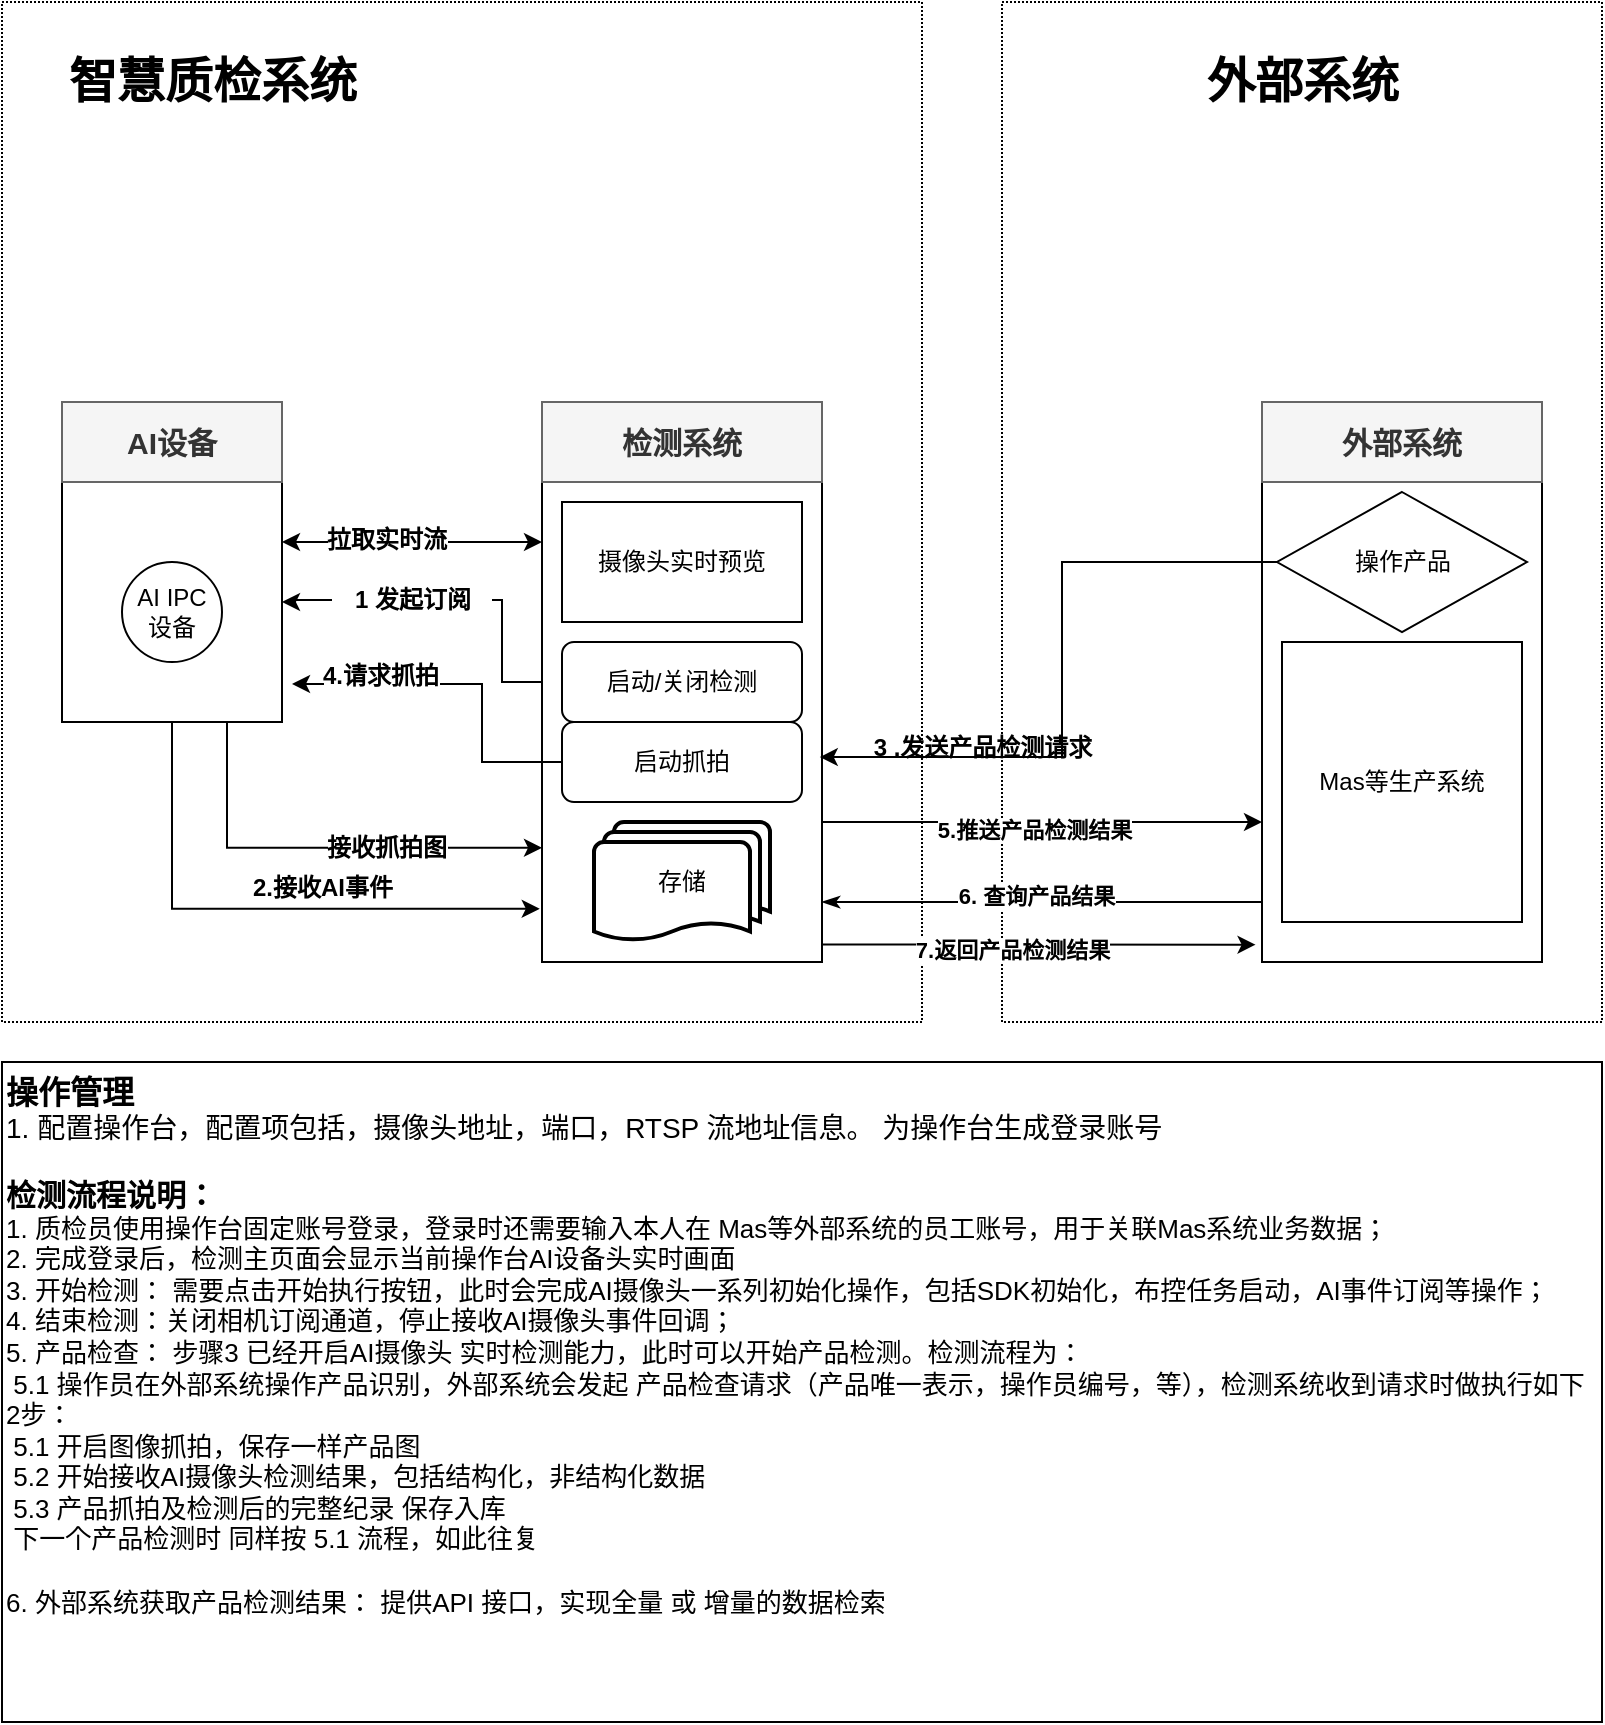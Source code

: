 <mxfile version="28.1.2">
  <diagram name="第 1 页" id="ehlm7PQ08vqZ7YUkhU4_">
    <mxGraphModel dx="2253" dy="800" grid="1" gridSize="10" guides="1" tooltips="1" connect="1" arrows="1" fold="1" page="1" pageScale="1" pageWidth="827" pageHeight="1169" math="0" shadow="0">
      <root>
        <mxCell id="0" />
        <mxCell id="1" parent="0" />
        <mxCell id="z7tkK6vVhpkDdLnYooHV-2" value="" style="rounded=0;whiteSpace=wrap;html=1;dashed=1;dashPattern=1 1;" parent="1" vertex="1">
          <mxGeometry x="380" y="160" width="300" height="510" as="geometry" />
        </mxCell>
        <mxCell id="z7tkK6vVhpkDdLnYooHV-1" value="" style="rounded=0;whiteSpace=wrap;html=1;dashed=1;dashPattern=1 1;" parent="1" vertex="1">
          <mxGeometry x="-120" y="160" width="460" height="510" as="geometry" />
        </mxCell>
        <mxCell id="mTZ1n0IEwQoN-7EreBPF-73" style="edgeStyle=orthogonalEdgeStyle;rounded=0;orthogonalLoop=1;jettySize=auto;html=1;exitX=1;exitY=0.75;exitDx=0;exitDy=0;entryX=0;entryY=0.75;entryDx=0;entryDy=0;" parent="1" source="mTZ1n0IEwQoN-7EreBPF-10" target="mTZ1n0IEwQoN-7EreBPF-40" edge="1">
          <mxGeometry relative="1" as="geometry" />
        </mxCell>
        <mxCell id="mTZ1n0IEwQoN-7EreBPF-74" value="5.推送产品检测结果" style="edgeLabel;html=1;align=center;verticalAlign=middle;resizable=0;points=[];fontStyle=1" parent="mTZ1n0IEwQoN-7EreBPF-73" vertex="1" connectable="0">
          <mxGeometry x="-0.043" y="-4" relative="1" as="geometry">
            <mxPoint as="offset" />
          </mxGeometry>
        </mxCell>
        <mxCell id="mTZ1n0IEwQoN-7EreBPF-10" value="" style="whiteSpace=wrap;html=1;rounded=0;" parent="1" vertex="1">
          <mxGeometry x="150" y="360" width="140" height="280" as="geometry" />
        </mxCell>
        <mxCell id="mTZ1n0IEwQoN-7EreBPF-25" value="" style="html=1;points=[[0,0,0,0,5],[0,1,0,0,-5],[1,0,0,0,5],[1,1,0,0,-5]];perimeter=orthogonalPerimeter;outlineConnect=0;targetShapes=umlLifeline;portConstraint=eastwest;newEdgeStyle={&quot;curved&quot;:0,&quot;rounded&quot;:0};" parent="1" vertex="1">
          <mxGeometry x="600" y="460" width="10" height="80" as="geometry" />
        </mxCell>
        <mxCell id="mTZ1n0IEwQoN-7EreBPF-34" value="检测系统" style="rounded=0;whiteSpace=wrap;html=1;fontStyle=1;fontSize=15;fillColor=#f5f5f5;fontColor=#333333;strokeColor=#666666;" parent="1" vertex="1">
          <mxGeometry x="150" y="360" width="140" height="40" as="geometry" />
        </mxCell>
        <mxCell id="mTZ1n0IEwQoN-7EreBPF-36" value="摄像头实时预览" style="rounded=0;whiteSpace=wrap;html=1;fontSize=12;" parent="1" vertex="1">
          <mxGeometry x="160" y="410" width="120" height="60" as="geometry" />
        </mxCell>
        <mxCell id="mTZ1n0IEwQoN-7EreBPF-37" value="启动/关闭检测" style="rounded=1;whiteSpace=wrap;html=1;" parent="1" vertex="1">
          <mxGeometry x="160" y="480" width="120" height="40" as="geometry" />
        </mxCell>
        <mxCell id="mTZ1n0IEwQoN-7EreBPF-39" value="存储" style="strokeWidth=2;html=1;shape=mxgraph.flowchart.multi-document;whiteSpace=wrap;" parent="1" vertex="1">
          <mxGeometry x="176" y="570" width="88" height="60" as="geometry" />
        </mxCell>
        <mxCell id="mTZ1n0IEwQoN-7EreBPF-40" value="" style="whiteSpace=wrap;html=1;rounded=0;" parent="1" vertex="1">
          <mxGeometry x="510" y="360" width="140" height="280" as="geometry" />
        </mxCell>
        <mxCell id="mTZ1n0IEwQoN-7EreBPF-41" value="外部系统" style="rounded=0;whiteSpace=wrap;html=1;fontSize=15;fontStyle=1;fillColor=#f5f5f5;fontColor=#333333;strokeColor=#666666;" parent="1" vertex="1">
          <mxGeometry x="510" y="360" width="140" height="40" as="geometry" />
        </mxCell>
        <mxCell id="mTZ1n0IEwQoN-7EreBPF-46" style="edgeStyle=orthogonalEdgeStyle;rounded=0;orthogonalLoop=1;jettySize=auto;html=1;entryX=0;entryY=0.25;entryDx=0;entryDy=0;startArrow=classic;startFill=1;exitX=1;exitY=0.25;exitDx=0;exitDy=0;" parent="1" source="mTZ1n0IEwQoN-7EreBPF-45" target="mTZ1n0IEwQoN-7EreBPF-10" edge="1">
          <mxGeometry relative="1" as="geometry">
            <mxPoint x="30" y="430" as="sourcePoint" />
          </mxGeometry>
        </mxCell>
        <mxCell id="mTZ1n0IEwQoN-7EreBPF-47" value="拉取实时流" style="edgeLabel;html=1;align=center;verticalAlign=middle;resizable=0;points=[];fontSize=12;fontStyle=1" parent="mTZ1n0IEwQoN-7EreBPF-46" vertex="1" connectable="0">
          <mxGeometry x="-0.202" y="1" relative="1" as="geometry">
            <mxPoint as="offset" />
          </mxGeometry>
        </mxCell>
        <mxCell id="mTZ1n0IEwQoN-7EreBPF-45" value="Object" style="html=1;whiteSpace=wrap;" parent="1" vertex="1">
          <mxGeometry x="-90" y="400" width="110" height="120" as="geometry" />
        </mxCell>
        <mxCell id="mTZ1n0IEwQoN-7EreBPF-14" value="AI IPC 设备" style="ellipse;whiteSpace=wrap;html=1;rounded=0;" parent="1" vertex="1">
          <mxGeometry x="-60" y="440" width="50" height="50" as="geometry" />
        </mxCell>
        <mxCell id="mTZ1n0IEwQoN-7EreBPF-51" style="edgeStyle=orthogonalEdgeStyle;rounded=0;orthogonalLoop=1;jettySize=auto;html=1;exitX=0.5;exitY=1;exitDx=0;exitDy=0;entryX=-0.008;entryY=0.905;entryDx=0;entryDy=0;entryPerimeter=0;" parent="1" source="mTZ1n0IEwQoN-7EreBPF-45" target="mTZ1n0IEwQoN-7EreBPF-10" edge="1">
          <mxGeometry relative="1" as="geometry" />
        </mxCell>
        <mxCell id="mTZ1n0IEwQoN-7EreBPF-52" value="2.接收AI事件" style="text;html=1;align=center;verticalAlign=middle;resizable=0;points=[];autosize=1;strokeColor=none;fillColor=none;fontStyle=1" parent="1" vertex="1">
          <mxGeometry x="-5" y="588" width="90" height="30" as="geometry" />
        </mxCell>
        <mxCell id="mTZ1n0IEwQoN-7EreBPF-53" value="启动抓拍" style="rounded=1;whiteSpace=wrap;html=1;" parent="1" vertex="1">
          <mxGeometry x="160" y="520" width="120" height="40" as="geometry" />
        </mxCell>
        <mxCell id="mTZ1n0IEwQoN-7EreBPF-54" value="Mas等生产系统" style="rounded=0;whiteSpace=wrap;html=1;" parent="1" vertex="1">
          <mxGeometry x="520" y="480" width="120" height="140" as="geometry" />
        </mxCell>
        <mxCell id="mTZ1n0IEwQoN-7EreBPF-56" style="edgeStyle=orthogonalEdgeStyle;rounded=0;orthogonalLoop=1;jettySize=auto;html=1;entryX=0.992;entryY=0.634;entryDx=0;entryDy=0;entryPerimeter=0;exitX=0;exitY=0.5;exitDx=0;exitDy=0;" parent="1" source="mTZ1n0IEwQoN-7EreBPF-81" target="mTZ1n0IEwQoN-7EreBPF-10" edge="1">
          <mxGeometry relative="1" as="geometry">
            <mxPoint x="410" y="440" as="sourcePoint" />
            <Array as="points">
              <mxPoint x="410" y="440" />
              <mxPoint x="410" y="538" />
            </Array>
          </mxGeometry>
        </mxCell>
        <mxCell id="mTZ1n0IEwQoN-7EreBPF-57" value="3 .发送产品检测请求" style="text;html=1;align=center;verticalAlign=middle;resizable=0;points=[];autosize=1;strokeColor=none;fillColor=none;fontStyle=1" parent="1" vertex="1">
          <mxGeometry x="305" y="518" width="130" height="30" as="geometry" />
        </mxCell>
        <mxCell id="mTZ1n0IEwQoN-7EreBPF-66" style="edgeStyle=orthogonalEdgeStyle;rounded=0;orthogonalLoop=1;jettySize=auto;html=1;entryX=1;entryY=0.5;entryDx=0;entryDy=0;" parent="1" source="mTZ1n0IEwQoN-7EreBPF-59" target="mTZ1n0IEwQoN-7EreBPF-45" edge="1">
          <mxGeometry relative="1" as="geometry" />
        </mxCell>
        <mxCell id="mTZ1n0IEwQoN-7EreBPF-68" style="edgeStyle=orthogonalEdgeStyle;rounded=0;orthogonalLoop=1;jettySize=auto;html=1;entryX=0;entryY=0.5;entryDx=0;entryDy=0;endArrow=none;endFill=0;" parent="1" source="mTZ1n0IEwQoN-7EreBPF-59" target="mTZ1n0IEwQoN-7EreBPF-10" edge="1">
          <mxGeometry relative="1" as="geometry">
            <Array as="points">
              <mxPoint x="130" y="459" />
              <mxPoint x="130" y="500" />
            </Array>
          </mxGeometry>
        </mxCell>
        <mxCell id="mTZ1n0IEwQoN-7EreBPF-59" value="1 发起订阅" style="text;html=1;align=center;verticalAlign=middle;resizable=0;points=[];autosize=1;strokeColor=none;fillColor=none;fontStyle=1" parent="1" vertex="1">
          <mxGeometry x="45" y="444" width="80" height="30" as="geometry" />
        </mxCell>
        <mxCell id="mTZ1n0IEwQoN-7EreBPF-69" style="edgeStyle=orthogonalEdgeStyle;rounded=0;orthogonalLoop=1;jettySize=auto;html=1;" parent="1" source="mTZ1n0IEwQoN-7EreBPF-53" edge="1">
          <mxGeometry relative="1" as="geometry">
            <mxPoint x="25" y="501" as="targetPoint" />
            <Array as="points">
              <mxPoint x="120" y="540" />
              <mxPoint x="120" y="501" />
            </Array>
          </mxGeometry>
        </mxCell>
        <mxCell id="mTZ1n0IEwQoN-7EreBPF-70" value="4.请求抓拍" style="edgeLabel;html=1;align=center;verticalAlign=middle;resizable=0;points=[];fontSize=12;fontStyle=1" parent="mTZ1n0IEwQoN-7EreBPF-69" vertex="1" connectable="0">
          <mxGeometry x="0.494" y="-4" relative="1" as="geometry">
            <mxPoint as="offset" />
          </mxGeometry>
        </mxCell>
        <mxCell id="mTZ1n0IEwQoN-7EreBPF-71" style="edgeStyle=orthogonalEdgeStyle;rounded=0;orthogonalLoop=1;jettySize=auto;html=1;exitX=0.75;exitY=1;exitDx=0;exitDy=0;entryX=0;entryY=0.796;entryDx=0;entryDy=0;entryPerimeter=0;" parent="1" source="mTZ1n0IEwQoN-7EreBPF-45" target="mTZ1n0IEwQoN-7EreBPF-10" edge="1">
          <mxGeometry relative="1" as="geometry" />
        </mxCell>
        <mxCell id="mTZ1n0IEwQoN-7EreBPF-72" value="接收抓拍图" style="edgeLabel;html=1;align=center;verticalAlign=middle;resizable=0;points=[];fontSize=12;fontStyle=1" parent="mTZ1n0IEwQoN-7EreBPF-71" vertex="1" connectable="0">
          <mxGeometry x="0.293" relative="1" as="geometry">
            <mxPoint as="offset" />
          </mxGeometry>
        </mxCell>
        <mxCell id="mTZ1n0IEwQoN-7EreBPF-75" value="" style="endArrow=none;html=1;rounded=0;entryX=0;entryY=0.893;entryDx=0;entryDy=0;entryPerimeter=0;startArrow=classicThin;startFill=1;endFill=0;" parent="1" target="mTZ1n0IEwQoN-7EreBPF-40" edge="1">
          <mxGeometry width="50" height="50" relative="1" as="geometry">
            <mxPoint x="290" y="610" as="sourcePoint" />
            <mxPoint x="340" y="560" as="targetPoint" />
          </mxGeometry>
        </mxCell>
        <mxCell id="mTZ1n0IEwQoN-7EreBPF-76" value="6. 查询产品结果" style="edgeLabel;html=1;align=center;verticalAlign=middle;resizable=0;points=[];fontStyle=1" parent="mTZ1n0IEwQoN-7EreBPF-75" vertex="1" connectable="0">
          <mxGeometry x="-0.034" y="3" relative="1" as="geometry">
            <mxPoint as="offset" />
          </mxGeometry>
        </mxCell>
        <mxCell id="mTZ1n0IEwQoN-7EreBPF-78" style="edgeStyle=orthogonalEdgeStyle;rounded=0;orthogonalLoop=1;jettySize=auto;html=1;exitX=1;exitY=1;exitDx=0;exitDy=0;entryX=-0.023;entryY=0.969;entryDx=0;entryDy=0;entryPerimeter=0;" parent="1" source="mTZ1n0IEwQoN-7EreBPF-10" target="mTZ1n0IEwQoN-7EreBPF-40" edge="1">
          <mxGeometry relative="1" as="geometry">
            <Array as="points">
              <mxPoint x="290" y="631" />
            </Array>
          </mxGeometry>
        </mxCell>
        <mxCell id="mTZ1n0IEwQoN-7EreBPF-79" value="7.返回产品检测结果" style="edgeLabel;html=1;align=center;verticalAlign=middle;resizable=0;points=[];fontStyle=1" parent="mTZ1n0IEwQoN-7EreBPF-78" vertex="1" connectable="0">
          <mxGeometry x="-0.083" y="-2" relative="1" as="geometry">
            <mxPoint as="offset" />
          </mxGeometry>
        </mxCell>
        <mxCell id="mTZ1n0IEwQoN-7EreBPF-81" value="操作产品" style="rhombus;whiteSpace=wrap;html=1;" parent="1" vertex="1">
          <mxGeometry x="517.5" y="405" width="125" height="70" as="geometry" />
        </mxCell>
        <mxCell id="z7tkK6vVhpkDdLnYooHV-3" value="智慧质检系统" style="text;strokeColor=none;fillColor=none;html=1;fontSize=24;fontStyle=1;verticalAlign=middle;align=center;" parent="1" vertex="1">
          <mxGeometry x="-90" y="180" width="150" height="40" as="geometry" />
        </mxCell>
        <mxCell id="z7tkK6vVhpkDdLnYooHV-4" value="外部系统" style="text;strokeColor=none;fillColor=none;html=1;fontSize=24;fontStyle=1;verticalAlign=middle;align=center;" parent="1" vertex="1">
          <mxGeometry x="455" y="180" width="150" height="40" as="geometry" />
        </mxCell>
        <mxCell id="z7tkK6vVhpkDdLnYooHV-5" value="" style="rounded=0;whiteSpace=wrap;html=1;" parent="1" vertex="1">
          <mxGeometry x="-120" y="690" width="800" height="330" as="geometry" />
        </mxCell>
        <mxCell id="z7tkK6vVhpkDdLnYooHV-6" value="&lt;div&gt;&lt;font style=&quot;font-size: 16px;&quot;&gt;操作管理&lt;/font&gt;&lt;/div&gt;&lt;div&gt;&lt;span style=&quot;font-weight: normal;&quot;&gt;&lt;font style=&quot;font-size: 14px;&quot;&gt;1. 配置操作台，配置项包括，摄像头地址，端口，RTSP 流地址信息。 为操作台生成登录账号&lt;/font&gt;&lt;/span&gt;&lt;br&gt;&lt;/div&gt;&lt;div&gt;&lt;br&gt;&lt;/div&gt;&lt;div&gt;&lt;font style=&quot;font-size: 15px;&quot;&gt;检测流程说明：&lt;/font&gt;&lt;/div&gt;&lt;div&gt;&lt;span style=&quot;font-weight: normal;&quot;&gt;1. 质检员使用操作台固定账号登录，登录时还需要输入本人在 Mas等外部系统的员工账号，用于关联Mas系统业务数据；&lt;/span&gt;&lt;/div&gt;&lt;div&gt;&lt;span style=&quot;font-weight: normal;&quot;&gt;2. 完成登录后，检测主页面会显示当前操作台AI设备头实时画面&lt;/span&gt;&lt;/div&gt;&lt;div&gt;&lt;span style=&quot;font-weight: normal;&quot;&gt;3. 开始检测： 需要点击开始执行按钮，此时会完成AI摄像头一系列初始化操作，包括SDK初始化，布控任务启动，AI事件订阅等操作；&lt;/span&gt;&lt;/div&gt;&lt;div&gt;&lt;span style=&quot;font-weight: normal;&quot;&gt;4. 结束检测：关闭相机订阅通道，停止接收AI摄像头事件回调；&lt;/span&gt;&lt;/div&gt;&lt;div&gt;&lt;span style=&quot;font-weight: normal;&quot;&gt;5. 产品检查： 步骤3 已经开启AI摄像头 实时检测能力，此时可以开始产品检测。检测流程为：&lt;/span&gt;&lt;/div&gt;&lt;div&gt;&lt;span style=&quot;font-weight: normal;&quot;&gt;&amp;nbsp;5.1 操作员在外部系统操作产品识别，外部系统会发起 产品检查请求（产品唯一表示，操作员编号，等），检测系统收到请求时做执行如下 2步：&lt;br&gt;&amp;nbsp;5.1 开启图像抓拍，保存一样产品图&lt;/span&gt;&lt;/div&gt;&lt;div&gt;&lt;span style=&quot;font-weight: normal;&quot;&gt;&amp;nbsp;5.2 开始接收AI摄像头检测结果，包括结构化，非结构化数据&lt;/span&gt;&lt;/div&gt;&lt;div&gt;&lt;span style=&quot;font-weight: normal;&quot;&gt;&amp;nbsp;5.3 产品抓拍及检测后的完整纪录 保存入库&lt;/span&gt;&lt;/div&gt;&lt;div&gt;&lt;span style=&quot;font-weight: normal;&quot;&gt;&amp;nbsp;下一个产品检测时 同样按 5.1 流程，如此往复&lt;/span&gt;&lt;/div&gt;&lt;div&gt;&lt;span style=&quot;font-weight: normal;&quot;&gt;&lt;br&gt;&lt;/span&gt;&lt;/div&gt;&lt;div&gt;&lt;span style=&quot;font-weight: normal;&quot;&gt;6. 外部系统获取产品检测结果： 提供API 接口，实现全量 或 增量的数据检索&lt;/span&gt;&lt;/div&gt;&lt;div&gt;&amp;nbsp;&lt;/div&gt;&lt;div&gt;&lt;br&gt;&lt;/div&gt;&lt;div&gt;&lt;br&gt;&lt;/div&gt;" style="text;html=1;whiteSpace=wrap;verticalAlign=middle;overflow=hidden;fontStyle=1;fontSize=13;align=left;" parent="1" vertex="1">
          <mxGeometry x="-120" y="690" width="800" height="330" as="geometry" />
        </mxCell>
        <mxCell id="z7tkK6vVhpkDdLnYooHV-7" value="AI设备" style="rounded=0;whiteSpace=wrap;html=1;fontStyle=1;fontSize=15;fillColor=#f5f5f5;fontColor=#333333;strokeColor=#666666;" parent="1" vertex="1">
          <mxGeometry x="-90" y="360" width="110" height="40" as="geometry" />
        </mxCell>
      </root>
    </mxGraphModel>
  </diagram>
</mxfile>
